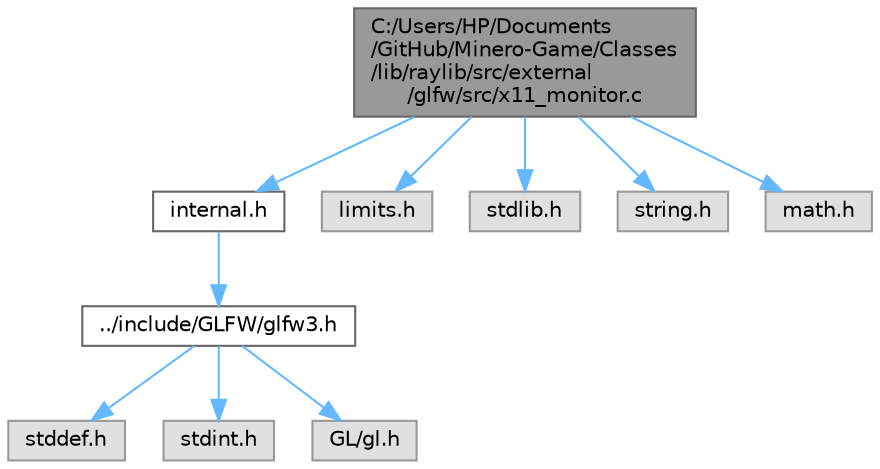 digraph "C:/Users/HP/Documents/GitHub/Minero-Game/Classes/lib/raylib/src/external/glfw/src/x11_monitor.c"
{
 // LATEX_PDF_SIZE
  bgcolor="transparent";
  edge [fontname=Helvetica,fontsize=10,labelfontname=Helvetica,labelfontsize=10];
  node [fontname=Helvetica,fontsize=10,shape=box,height=0.2,width=0.4];
  Node1 [id="Node000001",label="C:/Users/HP/Documents\l/GitHub/Minero-Game/Classes\l/lib/raylib/src/external\l/glfw/src/x11_monitor.c",height=0.2,width=0.4,color="gray40", fillcolor="grey60", style="filled", fontcolor="black",tooltip=" "];
  Node1 -> Node2 [id="edge19_Node000001_Node000002",color="steelblue1",style="solid",tooltip=" "];
  Node2 [id="Node000002",label="internal.h",height=0.2,width=0.4,color="grey40", fillcolor="white", style="filled",URL="$_classes_2lib_2raylib_2src_2external_2glfw_2src_2internal_8h.html",tooltip=" "];
  Node2 -> Node3 [id="edge20_Node000002_Node000003",color="steelblue1",style="solid",tooltip=" "];
  Node3 [id="Node000003",label="../include/GLFW/glfw3.h",height=0.2,width=0.4,color="grey40", fillcolor="white", style="filled",URL="$_classes_2lib_2raylib_2src_2external_2glfw_2include_2_g_l_f_w_2glfw3_8h.html",tooltip="The header of the GLFW 3 API."];
  Node3 -> Node4 [id="edge21_Node000003_Node000004",color="steelblue1",style="solid",tooltip=" "];
  Node4 [id="Node000004",label="stddef.h",height=0.2,width=0.4,color="grey60", fillcolor="#E0E0E0", style="filled",tooltip=" "];
  Node3 -> Node5 [id="edge22_Node000003_Node000005",color="steelblue1",style="solid",tooltip=" "];
  Node5 [id="Node000005",label="stdint.h",height=0.2,width=0.4,color="grey60", fillcolor="#E0E0E0", style="filled",tooltip=" "];
  Node3 -> Node6 [id="edge23_Node000003_Node000006",color="steelblue1",style="solid",tooltip=" "];
  Node6 [id="Node000006",label="GL/gl.h",height=0.2,width=0.4,color="grey60", fillcolor="#E0E0E0", style="filled",tooltip=" "];
  Node1 -> Node7 [id="edge24_Node000001_Node000007",color="steelblue1",style="solid",tooltip=" "];
  Node7 [id="Node000007",label="limits.h",height=0.2,width=0.4,color="grey60", fillcolor="#E0E0E0", style="filled",tooltip=" "];
  Node1 -> Node8 [id="edge25_Node000001_Node000008",color="steelblue1",style="solid",tooltip=" "];
  Node8 [id="Node000008",label="stdlib.h",height=0.2,width=0.4,color="grey60", fillcolor="#E0E0E0", style="filled",tooltip=" "];
  Node1 -> Node9 [id="edge26_Node000001_Node000009",color="steelblue1",style="solid",tooltip=" "];
  Node9 [id="Node000009",label="string.h",height=0.2,width=0.4,color="grey60", fillcolor="#E0E0E0", style="filled",tooltip=" "];
  Node1 -> Node10 [id="edge27_Node000001_Node000010",color="steelblue1",style="solid",tooltip=" "];
  Node10 [id="Node000010",label="math.h",height=0.2,width=0.4,color="grey60", fillcolor="#E0E0E0", style="filled",tooltip=" "];
}
